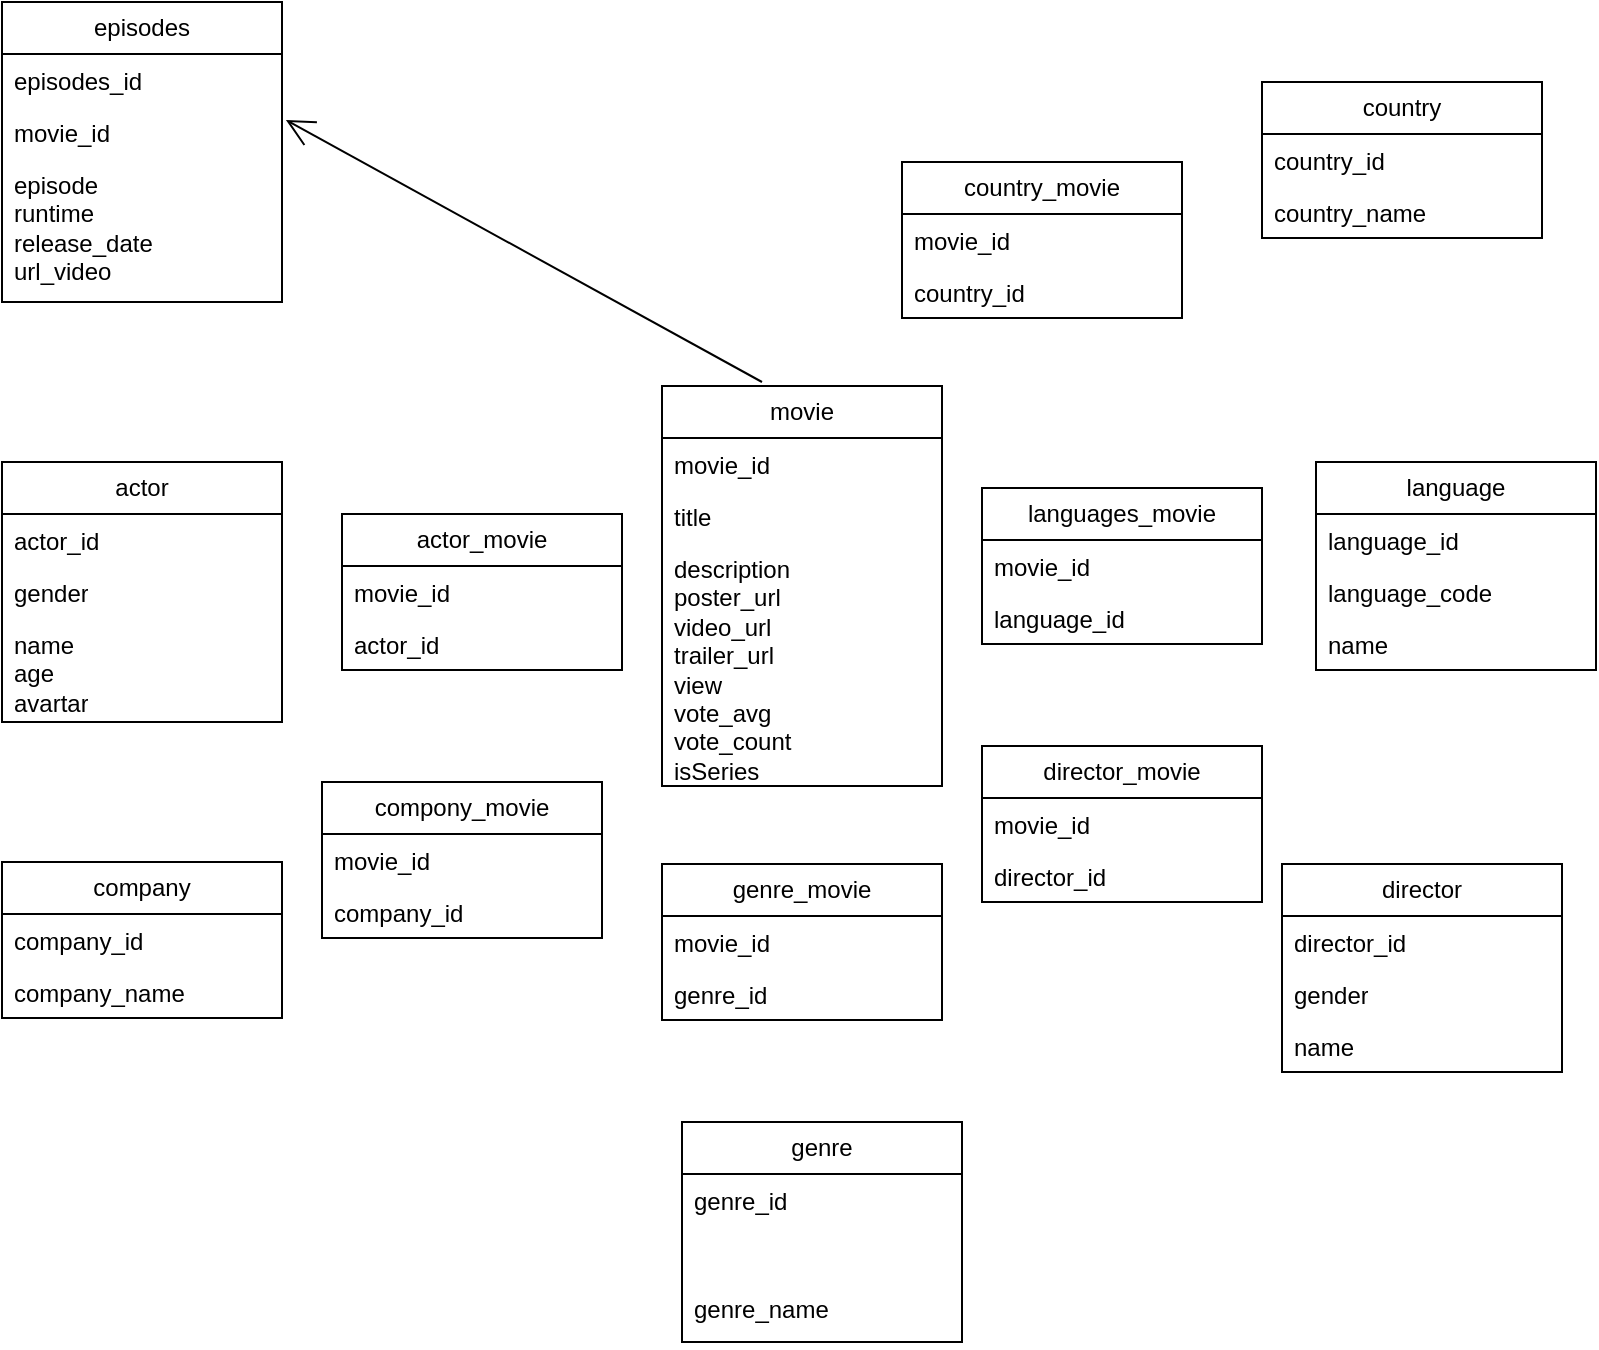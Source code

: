 <mxfile version="21.5.2" type="github">
  <diagram name="Trang-1" id="w0Ay3DysHXTNcsVgPm9C">
    <mxGraphModel dx="1364" dy="775" grid="1" gridSize="10" guides="1" tooltips="1" connect="1" arrows="1" fold="1" page="1" pageScale="1" pageWidth="827" pageHeight="1169" math="0" shadow="0">
      <root>
        <mxCell id="0" />
        <mxCell id="1" parent="0" />
        <mxCell id="d98U8ulR446ky8PLAK8S-5" value="movie" style="swimlane;fontStyle=0;childLayout=stackLayout;horizontal=1;startSize=26;fillColor=none;horizontalStack=0;resizeParent=1;resizeParentMax=0;resizeLast=0;collapsible=1;marginBottom=0;whiteSpace=wrap;html=1;" vertex="1" parent="1">
          <mxGeometry x="360" y="242" width="140" height="200" as="geometry" />
        </mxCell>
        <mxCell id="d98U8ulR446ky8PLAK8S-6" value="movie_id" style="text;strokeColor=none;fillColor=none;align=left;verticalAlign=top;spacingLeft=4;spacingRight=4;overflow=hidden;rotatable=0;points=[[0,0.5],[1,0.5]];portConstraint=eastwest;whiteSpace=wrap;html=1;" vertex="1" parent="d98U8ulR446ky8PLAK8S-5">
          <mxGeometry y="26" width="140" height="26" as="geometry" />
        </mxCell>
        <mxCell id="d98U8ulR446ky8PLAK8S-7" value="title&lt;br&gt;" style="text;strokeColor=none;fillColor=none;align=left;verticalAlign=top;spacingLeft=4;spacingRight=4;overflow=hidden;rotatable=0;points=[[0,0.5],[1,0.5]];portConstraint=eastwest;whiteSpace=wrap;html=1;" vertex="1" parent="d98U8ulR446ky8PLAK8S-5">
          <mxGeometry y="52" width="140" height="26" as="geometry" />
        </mxCell>
        <mxCell id="d98U8ulR446ky8PLAK8S-8" value="description&lt;br&gt;poster_url&lt;br&gt;video_url&lt;br&gt;trailer_url&lt;br&gt;view&lt;br&gt;vote_avg&lt;br&gt;vote_count&lt;br&gt;isSeries" style="text;strokeColor=none;fillColor=none;align=left;verticalAlign=top;spacingLeft=4;spacingRight=4;overflow=hidden;rotatable=0;points=[[0,0.5],[1,0.5]];portConstraint=eastwest;whiteSpace=wrap;html=1;" vertex="1" parent="d98U8ulR446ky8PLAK8S-5">
          <mxGeometry y="78" width="140" height="122" as="geometry" />
        </mxCell>
        <mxCell id="d98U8ulR446ky8PLAK8S-40" value="" style="endArrow=open;endFill=1;endSize=12;html=1;rounded=0;entryX=1.014;entryY=0.269;entryDx=0;entryDy=0;entryPerimeter=0;" edge="1" parent="d98U8ulR446ky8PLAK8S-5" target="d98U8ulR446ky8PLAK8S-11">
          <mxGeometry width="160" relative="1" as="geometry">
            <mxPoint x="50" y="-2" as="sourcePoint" />
            <mxPoint x="10" y="-63" as="targetPoint" />
          </mxGeometry>
        </mxCell>
        <mxCell id="d98U8ulR446ky8PLAK8S-9" value="episodes" style="swimlane;fontStyle=0;childLayout=stackLayout;horizontal=1;startSize=26;fillColor=none;horizontalStack=0;resizeParent=1;resizeParentMax=0;resizeLast=0;collapsible=1;marginBottom=0;whiteSpace=wrap;html=1;" vertex="1" parent="1">
          <mxGeometry x="30" y="50" width="140" height="150" as="geometry" />
        </mxCell>
        <mxCell id="d98U8ulR446ky8PLAK8S-10" value="episodes_id&lt;br&gt;" style="text;strokeColor=none;fillColor=none;align=left;verticalAlign=top;spacingLeft=4;spacingRight=4;overflow=hidden;rotatable=0;points=[[0,0.5],[1,0.5]];portConstraint=eastwest;whiteSpace=wrap;html=1;" vertex="1" parent="d98U8ulR446ky8PLAK8S-9">
          <mxGeometry y="26" width="140" height="26" as="geometry" />
        </mxCell>
        <mxCell id="d98U8ulR446ky8PLAK8S-11" value="movie_id" style="text;strokeColor=none;fillColor=none;align=left;verticalAlign=top;spacingLeft=4;spacingRight=4;overflow=hidden;rotatable=0;points=[[0,0.5],[1,0.5]];portConstraint=eastwest;whiteSpace=wrap;html=1;" vertex="1" parent="d98U8ulR446ky8PLAK8S-9">
          <mxGeometry y="52" width="140" height="26" as="geometry" />
        </mxCell>
        <mxCell id="d98U8ulR446ky8PLAK8S-12" value="episode&lt;br&gt;runtime&lt;br&gt;release_date&lt;br&gt;url_video" style="text;strokeColor=none;fillColor=none;align=left;verticalAlign=top;spacingLeft=4;spacingRight=4;overflow=hidden;rotatable=0;points=[[0,0.5],[1,0.5]];portConstraint=eastwest;whiteSpace=wrap;html=1;" vertex="1" parent="d98U8ulR446ky8PLAK8S-9">
          <mxGeometry y="78" width="140" height="72" as="geometry" />
        </mxCell>
        <mxCell id="d98U8ulR446ky8PLAK8S-13" value="actor" style="swimlane;fontStyle=0;childLayout=stackLayout;horizontal=1;startSize=26;fillColor=none;horizontalStack=0;resizeParent=1;resizeParentMax=0;resizeLast=0;collapsible=1;marginBottom=0;whiteSpace=wrap;html=1;" vertex="1" parent="1">
          <mxGeometry x="30" y="280" width="140" height="130" as="geometry" />
        </mxCell>
        <mxCell id="d98U8ulR446ky8PLAK8S-14" value="actor_id" style="text;strokeColor=none;fillColor=none;align=left;verticalAlign=top;spacingLeft=4;spacingRight=4;overflow=hidden;rotatable=0;points=[[0,0.5],[1,0.5]];portConstraint=eastwest;whiteSpace=wrap;html=1;" vertex="1" parent="d98U8ulR446ky8PLAK8S-13">
          <mxGeometry y="26" width="140" height="26" as="geometry" />
        </mxCell>
        <mxCell id="d98U8ulR446ky8PLAK8S-15" value="gender" style="text;strokeColor=none;fillColor=none;align=left;verticalAlign=top;spacingLeft=4;spacingRight=4;overflow=hidden;rotatable=0;points=[[0,0.5],[1,0.5]];portConstraint=eastwest;whiteSpace=wrap;html=1;" vertex="1" parent="d98U8ulR446ky8PLAK8S-13">
          <mxGeometry y="52" width="140" height="26" as="geometry" />
        </mxCell>
        <mxCell id="d98U8ulR446ky8PLAK8S-16" value="name&lt;br&gt;age&lt;br&gt;avartar&lt;br&gt;" style="text;strokeColor=none;fillColor=none;align=left;verticalAlign=top;spacingLeft=4;spacingRight=4;overflow=hidden;rotatable=0;points=[[0,0.5],[1,0.5]];portConstraint=eastwest;whiteSpace=wrap;html=1;" vertex="1" parent="d98U8ulR446ky8PLAK8S-13">
          <mxGeometry y="78" width="140" height="52" as="geometry" />
        </mxCell>
        <mxCell id="d98U8ulR446ky8PLAK8S-17" value="director" style="swimlane;fontStyle=0;childLayout=stackLayout;horizontal=1;startSize=26;fillColor=none;horizontalStack=0;resizeParent=1;resizeParentMax=0;resizeLast=0;collapsible=1;marginBottom=0;whiteSpace=wrap;html=1;" vertex="1" parent="1">
          <mxGeometry x="670" y="481" width="140" height="104" as="geometry" />
        </mxCell>
        <mxCell id="d98U8ulR446ky8PLAK8S-18" value="director_id" style="text;strokeColor=none;fillColor=none;align=left;verticalAlign=top;spacingLeft=4;spacingRight=4;overflow=hidden;rotatable=0;points=[[0,0.5],[1,0.5]];portConstraint=eastwest;whiteSpace=wrap;html=1;" vertex="1" parent="d98U8ulR446ky8PLAK8S-17">
          <mxGeometry y="26" width="140" height="26" as="geometry" />
        </mxCell>
        <mxCell id="d98U8ulR446ky8PLAK8S-19" value="gender" style="text;strokeColor=none;fillColor=none;align=left;verticalAlign=top;spacingLeft=4;spacingRight=4;overflow=hidden;rotatable=0;points=[[0,0.5],[1,0.5]];portConstraint=eastwest;whiteSpace=wrap;html=1;" vertex="1" parent="d98U8ulR446ky8PLAK8S-17">
          <mxGeometry y="52" width="140" height="26" as="geometry" />
        </mxCell>
        <mxCell id="d98U8ulR446ky8PLAK8S-20" value="name" style="text;strokeColor=none;fillColor=none;align=left;verticalAlign=top;spacingLeft=4;spacingRight=4;overflow=hidden;rotatable=0;points=[[0,0.5],[1,0.5]];portConstraint=eastwest;whiteSpace=wrap;html=1;" vertex="1" parent="d98U8ulR446ky8PLAK8S-17">
          <mxGeometry y="78" width="140" height="26" as="geometry" />
        </mxCell>
        <mxCell id="d98U8ulR446ky8PLAK8S-21" value="country" style="swimlane;fontStyle=0;childLayout=stackLayout;horizontal=1;startSize=26;fillColor=none;horizontalStack=0;resizeParent=1;resizeParentMax=0;resizeLast=0;collapsible=1;marginBottom=0;whiteSpace=wrap;html=1;" vertex="1" parent="1">
          <mxGeometry x="660" y="90" width="140" height="78" as="geometry" />
        </mxCell>
        <mxCell id="d98U8ulR446ky8PLAK8S-22" value="country_id" style="text;strokeColor=none;fillColor=none;align=left;verticalAlign=top;spacingLeft=4;spacingRight=4;overflow=hidden;rotatable=0;points=[[0,0.5],[1,0.5]];portConstraint=eastwest;whiteSpace=wrap;html=1;" vertex="1" parent="d98U8ulR446ky8PLAK8S-21">
          <mxGeometry y="26" width="140" height="26" as="geometry" />
        </mxCell>
        <mxCell id="d98U8ulR446ky8PLAK8S-23" value="country_name" style="text;strokeColor=none;fillColor=none;align=left;verticalAlign=top;spacingLeft=4;spacingRight=4;overflow=hidden;rotatable=0;points=[[0,0.5],[1,0.5]];portConstraint=eastwest;whiteSpace=wrap;html=1;" vertex="1" parent="d98U8ulR446ky8PLAK8S-21">
          <mxGeometry y="52" width="140" height="26" as="geometry" />
        </mxCell>
        <mxCell id="d98U8ulR446ky8PLAK8S-25" value="company" style="swimlane;fontStyle=0;childLayout=stackLayout;horizontal=1;startSize=26;fillColor=none;horizontalStack=0;resizeParent=1;resizeParentMax=0;resizeLast=0;collapsible=1;marginBottom=0;whiteSpace=wrap;html=1;" vertex="1" parent="1">
          <mxGeometry x="30" y="480" width="140" height="78" as="geometry" />
        </mxCell>
        <mxCell id="d98U8ulR446ky8PLAK8S-26" value="company_id" style="text;strokeColor=none;fillColor=none;align=left;verticalAlign=top;spacingLeft=4;spacingRight=4;overflow=hidden;rotatable=0;points=[[0,0.5],[1,0.5]];portConstraint=eastwest;whiteSpace=wrap;html=1;" vertex="1" parent="d98U8ulR446ky8PLAK8S-25">
          <mxGeometry y="26" width="140" height="26" as="geometry" />
        </mxCell>
        <mxCell id="d98U8ulR446ky8PLAK8S-27" value="company_name" style="text;strokeColor=none;fillColor=none;align=left;verticalAlign=top;spacingLeft=4;spacingRight=4;overflow=hidden;rotatable=0;points=[[0,0.5],[1,0.5]];portConstraint=eastwest;whiteSpace=wrap;html=1;" vertex="1" parent="d98U8ulR446ky8PLAK8S-25">
          <mxGeometry y="52" width="140" height="26" as="geometry" />
        </mxCell>
        <mxCell id="d98U8ulR446ky8PLAK8S-29" value="genre" style="swimlane;fontStyle=0;childLayout=stackLayout;horizontal=1;startSize=26;fillColor=none;horizontalStack=0;resizeParent=1;resizeParentMax=0;resizeLast=0;collapsible=1;marginBottom=0;whiteSpace=wrap;html=1;" vertex="1" parent="1">
          <mxGeometry x="370" y="610" width="140" height="110" as="geometry" />
        </mxCell>
        <mxCell id="d98U8ulR446ky8PLAK8S-30" value="genre_id" style="text;strokeColor=none;fillColor=none;align=left;verticalAlign=top;spacingLeft=4;spacingRight=4;overflow=hidden;rotatable=0;points=[[0,0.5],[1,0.5]];portConstraint=eastwest;whiteSpace=wrap;html=1;" vertex="1" parent="d98U8ulR446ky8PLAK8S-29">
          <mxGeometry y="26" width="140" height="54" as="geometry" />
        </mxCell>
        <mxCell id="d98U8ulR446ky8PLAK8S-31" value="genre_name" style="text;strokeColor=none;fillColor=none;align=left;verticalAlign=top;spacingLeft=4;spacingRight=4;overflow=hidden;rotatable=0;points=[[0,0.5],[1,0.5]];portConstraint=eastwest;whiteSpace=wrap;html=1;" vertex="1" parent="d98U8ulR446ky8PLAK8S-29">
          <mxGeometry y="80" width="140" height="30" as="geometry" />
        </mxCell>
        <mxCell id="d98U8ulR446ky8PLAK8S-33" value="language" style="swimlane;fontStyle=0;childLayout=stackLayout;horizontal=1;startSize=26;fillColor=none;horizontalStack=0;resizeParent=1;resizeParentMax=0;resizeLast=0;collapsible=1;marginBottom=0;whiteSpace=wrap;html=1;" vertex="1" parent="1">
          <mxGeometry x="687" y="280" width="140" height="104" as="geometry" />
        </mxCell>
        <mxCell id="d98U8ulR446ky8PLAK8S-34" value="language_id" style="text;strokeColor=none;fillColor=none;align=left;verticalAlign=top;spacingLeft=4;spacingRight=4;overflow=hidden;rotatable=0;points=[[0,0.5],[1,0.5]];portConstraint=eastwest;whiteSpace=wrap;html=1;" vertex="1" parent="d98U8ulR446ky8PLAK8S-33">
          <mxGeometry y="26" width="140" height="26" as="geometry" />
        </mxCell>
        <mxCell id="d98U8ulR446ky8PLAK8S-35" value="language_code" style="text;strokeColor=none;fillColor=none;align=left;verticalAlign=top;spacingLeft=4;spacingRight=4;overflow=hidden;rotatable=0;points=[[0,0.5],[1,0.5]];portConstraint=eastwest;whiteSpace=wrap;html=1;" vertex="1" parent="d98U8ulR446ky8PLAK8S-33">
          <mxGeometry y="52" width="140" height="26" as="geometry" />
        </mxCell>
        <mxCell id="d98U8ulR446ky8PLAK8S-36" value="name" style="text;strokeColor=none;fillColor=none;align=left;verticalAlign=top;spacingLeft=4;spacingRight=4;overflow=hidden;rotatable=0;points=[[0,0.5],[1,0.5]];portConstraint=eastwest;whiteSpace=wrap;html=1;" vertex="1" parent="d98U8ulR446ky8PLAK8S-33">
          <mxGeometry y="78" width="140" height="26" as="geometry" />
        </mxCell>
        <mxCell id="d98U8ulR446ky8PLAK8S-42" value="actor_movie" style="swimlane;fontStyle=0;childLayout=stackLayout;horizontal=1;startSize=26;fillColor=none;horizontalStack=0;resizeParent=1;resizeParentMax=0;resizeLast=0;collapsible=1;marginBottom=0;whiteSpace=wrap;html=1;rotation=0;" vertex="1" parent="1">
          <mxGeometry x="200" y="306" width="140" height="78" as="geometry" />
        </mxCell>
        <mxCell id="d98U8ulR446ky8PLAK8S-43" value="movie_id" style="text;strokeColor=none;fillColor=none;align=left;verticalAlign=top;spacingLeft=4;spacingRight=4;overflow=hidden;rotatable=0;points=[[0,0.5],[1,0.5]];portConstraint=eastwest;whiteSpace=wrap;html=1;rotation=0;" vertex="1" parent="d98U8ulR446ky8PLAK8S-42">
          <mxGeometry y="26" width="140" height="26" as="geometry" />
        </mxCell>
        <mxCell id="d98U8ulR446ky8PLAK8S-44" value="actor_id" style="text;strokeColor=none;fillColor=none;align=left;verticalAlign=top;spacingLeft=4;spacingRight=4;overflow=hidden;rotatable=0;points=[[0,0.5],[1,0.5]];portConstraint=eastwest;whiteSpace=wrap;html=1;rotation=0;" vertex="1" parent="d98U8ulR446ky8PLAK8S-42">
          <mxGeometry y="52" width="140" height="26" as="geometry" />
        </mxCell>
        <mxCell id="d98U8ulR446ky8PLAK8S-45" value="compony_movie" style="swimlane;fontStyle=0;childLayout=stackLayout;horizontal=1;startSize=26;fillColor=none;horizontalStack=0;resizeParent=1;resizeParentMax=0;resizeLast=0;collapsible=1;marginBottom=0;whiteSpace=wrap;html=1;rotation=0;" vertex="1" parent="1">
          <mxGeometry x="190" y="440" width="140" height="78" as="geometry" />
        </mxCell>
        <mxCell id="d98U8ulR446ky8PLAK8S-46" value="movie_id" style="text;strokeColor=none;fillColor=none;align=left;verticalAlign=top;spacingLeft=4;spacingRight=4;overflow=hidden;rotatable=0;points=[[0,0.5],[1,0.5]];portConstraint=eastwest;whiteSpace=wrap;html=1;rotation=0;" vertex="1" parent="d98U8ulR446ky8PLAK8S-45">
          <mxGeometry y="26" width="140" height="26" as="geometry" />
        </mxCell>
        <mxCell id="d98U8ulR446ky8PLAK8S-47" value="company_id" style="text;strokeColor=none;fillColor=none;align=left;verticalAlign=top;spacingLeft=4;spacingRight=4;overflow=hidden;rotatable=0;points=[[0,0.5],[1,0.5]];portConstraint=eastwest;whiteSpace=wrap;html=1;rotation=0;" vertex="1" parent="d98U8ulR446ky8PLAK8S-45">
          <mxGeometry y="52" width="140" height="26" as="geometry" />
        </mxCell>
        <mxCell id="d98U8ulR446ky8PLAK8S-48" value="genre_movie" style="swimlane;fontStyle=0;childLayout=stackLayout;horizontal=1;startSize=26;fillColor=none;horizontalStack=0;resizeParent=1;resizeParentMax=0;resizeLast=0;collapsible=1;marginBottom=0;whiteSpace=wrap;html=1;rotation=0;" vertex="1" parent="1">
          <mxGeometry x="360" y="481" width="140" height="78" as="geometry" />
        </mxCell>
        <mxCell id="d98U8ulR446ky8PLAK8S-49" value="movie_id" style="text;strokeColor=none;fillColor=none;align=left;verticalAlign=top;spacingLeft=4;spacingRight=4;overflow=hidden;rotatable=0;points=[[0,0.5],[1,0.5]];portConstraint=eastwest;whiteSpace=wrap;html=1;rotation=0;" vertex="1" parent="d98U8ulR446ky8PLAK8S-48">
          <mxGeometry y="26" width="140" height="26" as="geometry" />
        </mxCell>
        <mxCell id="d98U8ulR446ky8PLAK8S-50" value="genre_id" style="text;strokeColor=none;fillColor=none;align=left;verticalAlign=top;spacingLeft=4;spacingRight=4;overflow=hidden;rotatable=0;points=[[0,0.5],[1,0.5]];portConstraint=eastwest;whiteSpace=wrap;html=1;rotation=0;" vertex="1" parent="d98U8ulR446ky8PLAK8S-48">
          <mxGeometry y="52" width="140" height="26" as="geometry" />
        </mxCell>
        <mxCell id="d98U8ulR446ky8PLAK8S-51" value="director_movie" style="swimlane;fontStyle=0;childLayout=stackLayout;horizontal=1;startSize=26;fillColor=none;horizontalStack=0;resizeParent=1;resizeParentMax=0;resizeLast=0;collapsible=1;marginBottom=0;whiteSpace=wrap;html=1;rotation=0;" vertex="1" parent="1">
          <mxGeometry x="520" y="422" width="140" height="78" as="geometry" />
        </mxCell>
        <mxCell id="d98U8ulR446ky8PLAK8S-52" value="movie_id" style="text;strokeColor=none;fillColor=none;align=left;verticalAlign=top;spacingLeft=4;spacingRight=4;overflow=hidden;rotatable=0;points=[[0,0.5],[1,0.5]];portConstraint=eastwest;whiteSpace=wrap;html=1;rotation=0;" vertex="1" parent="d98U8ulR446ky8PLAK8S-51">
          <mxGeometry y="26" width="140" height="26" as="geometry" />
        </mxCell>
        <mxCell id="d98U8ulR446ky8PLAK8S-53" value="director_id" style="text;strokeColor=none;fillColor=none;align=left;verticalAlign=top;spacingLeft=4;spacingRight=4;overflow=hidden;rotatable=0;points=[[0,0.5],[1,0.5]];portConstraint=eastwest;whiteSpace=wrap;html=1;rotation=0;" vertex="1" parent="d98U8ulR446ky8PLAK8S-51">
          <mxGeometry y="52" width="140" height="26" as="geometry" />
        </mxCell>
        <mxCell id="d98U8ulR446ky8PLAK8S-54" value="languages_movie" style="swimlane;fontStyle=0;childLayout=stackLayout;horizontal=1;startSize=26;fillColor=none;horizontalStack=0;resizeParent=1;resizeParentMax=0;resizeLast=0;collapsible=1;marginBottom=0;whiteSpace=wrap;html=1;rotation=0;" vertex="1" parent="1">
          <mxGeometry x="520" y="293" width="140" height="78" as="geometry" />
        </mxCell>
        <mxCell id="d98U8ulR446ky8PLAK8S-55" value="movie_id" style="text;strokeColor=none;fillColor=none;align=left;verticalAlign=top;spacingLeft=4;spacingRight=4;overflow=hidden;rotatable=0;points=[[0,0.5],[1,0.5]];portConstraint=eastwest;whiteSpace=wrap;html=1;rotation=0;" vertex="1" parent="d98U8ulR446ky8PLAK8S-54">
          <mxGeometry y="26" width="140" height="26" as="geometry" />
        </mxCell>
        <mxCell id="d98U8ulR446ky8PLAK8S-56" value="language_id" style="text;strokeColor=none;fillColor=none;align=left;verticalAlign=top;spacingLeft=4;spacingRight=4;overflow=hidden;rotatable=0;points=[[0,0.5],[1,0.5]];portConstraint=eastwest;whiteSpace=wrap;html=1;rotation=0;" vertex="1" parent="d98U8ulR446ky8PLAK8S-54">
          <mxGeometry y="52" width="140" height="26" as="geometry" />
        </mxCell>
        <mxCell id="d98U8ulR446ky8PLAK8S-57" value="country_movie" style="swimlane;fontStyle=0;childLayout=stackLayout;horizontal=1;startSize=26;fillColor=none;horizontalStack=0;resizeParent=1;resizeParentMax=0;resizeLast=0;collapsible=1;marginBottom=0;whiteSpace=wrap;html=1;rotation=0;" vertex="1" parent="1">
          <mxGeometry x="480" y="130" width="140" height="78" as="geometry" />
        </mxCell>
        <mxCell id="d98U8ulR446ky8PLAK8S-58" value="movie_id" style="text;strokeColor=none;fillColor=none;align=left;verticalAlign=top;spacingLeft=4;spacingRight=4;overflow=hidden;rotatable=0;points=[[0,0.5],[1,0.5]];portConstraint=eastwest;whiteSpace=wrap;html=1;rotation=0;" vertex="1" parent="d98U8ulR446ky8PLAK8S-57">
          <mxGeometry y="26" width="140" height="26" as="geometry" />
        </mxCell>
        <mxCell id="d98U8ulR446ky8PLAK8S-59" value="country_id" style="text;strokeColor=none;fillColor=none;align=left;verticalAlign=top;spacingLeft=4;spacingRight=4;overflow=hidden;rotatable=0;points=[[0,0.5],[1,0.5]];portConstraint=eastwest;whiteSpace=wrap;html=1;rotation=0;" vertex="1" parent="d98U8ulR446ky8PLAK8S-57">
          <mxGeometry y="52" width="140" height="26" as="geometry" />
        </mxCell>
      </root>
    </mxGraphModel>
  </diagram>
</mxfile>
